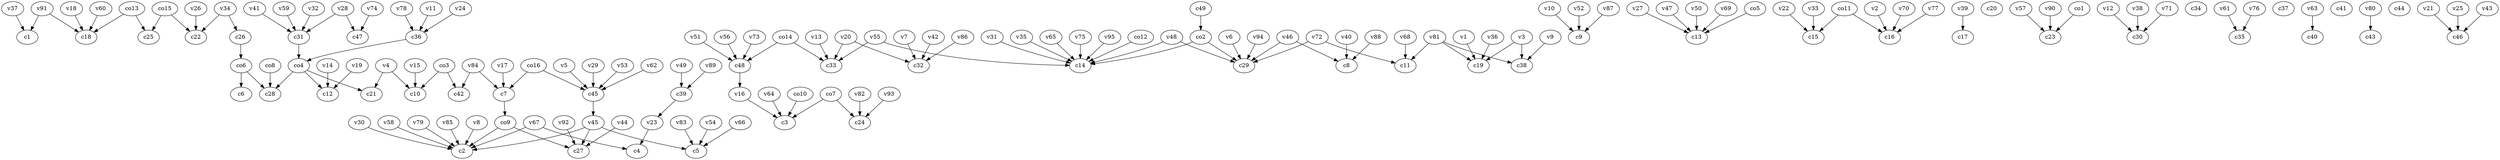 strict digraph  {
c1;
c2;
c3;
c4;
c5;
c6;
c7;
c8;
c9;
c10;
c11;
c12;
c13;
c14;
c15;
c16;
c17;
c18;
c19;
c20;
c21;
c22;
c23;
c24;
c25;
c26;
c27;
c28;
c29;
c30;
c31;
c32;
c33;
c34;
c35;
c36;
c37;
c38;
c39;
c40;
c41;
c42;
c43;
c44;
c45;
c46;
c47;
c48;
c49;
v1;
v2;
v3;
v4;
v5;
v6;
v7;
v8;
v9;
v10;
v11;
v12;
v13;
v14;
v15;
v16;
v17;
v18;
v19;
v20;
v21;
v22;
v23;
v24;
v25;
v26;
v27;
v28;
v29;
v30;
v31;
v32;
v33;
v34;
v35;
v36;
v37;
v38;
v39;
v40;
v41;
v42;
v43;
v44;
v45;
v46;
v47;
v48;
v49;
v50;
v51;
v52;
v53;
v54;
v55;
v56;
v57;
v58;
v59;
v60;
v61;
v62;
v63;
v64;
v65;
v66;
v67;
v68;
v69;
v70;
v71;
v72;
v73;
v74;
v75;
v76;
v77;
v78;
v79;
v80;
v81;
v82;
v83;
v84;
v85;
v86;
v87;
v88;
v89;
v90;
v91;
v92;
v93;
v94;
v95;
co1;
co2;
co3;
co4;
co5;
co6;
co7;
co8;
co9;
co10;
co11;
co12;
co13;
co14;
co15;
co16;
c7 -> co9  [weight=1];
c26 -> co6  [weight=1];
c31 -> co4  [weight=1];
c36 -> co4  [weight=1];
c39 -> v23  [weight=1];
c45 -> v45  [weight=1];
c48 -> v16  [weight=1];
c49 -> co2  [weight=1];
v1 -> c19  [weight=1];
v2 -> c16  [weight=1];
v3 -> c19  [weight=1];
v3 -> c38  [weight=1];
v4 -> c10  [weight=1];
v4 -> c21  [weight=1];
v5 -> c45  [weight=1];
v6 -> c29  [weight=1];
v7 -> c32  [weight=1];
v8 -> c2  [weight=1];
v9 -> c38  [weight=1];
v10 -> c9  [weight=1];
v11 -> c36  [weight=1];
v12 -> c30  [weight=1];
v13 -> c33  [weight=1];
v14 -> c12  [weight=1];
v15 -> c10  [weight=1];
v16 -> c3  [weight=1];
v17 -> c7  [weight=1];
v18 -> c18  [weight=1];
v19 -> c12  [weight=1];
v20 -> c32  [weight=1];
v20 -> c33  [weight=1];
v21 -> c46  [weight=1];
v22 -> c15  [weight=1];
v23 -> c4  [weight=1];
v24 -> c36  [weight=1];
v25 -> c46  [weight=1];
v26 -> c22  [weight=1];
v27 -> c13  [weight=1];
v28 -> c47  [weight=1];
v28 -> c31  [weight=1];
v29 -> c45  [weight=1];
v30 -> c2  [weight=1];
v31 -> c14  [weight=1];
v32 -> c31  [weight=1];
v33 -> c15  [weight=1];
v34 -> c26  [weight=1];
v34 -> c22  [weight=1];
v35 -> c14  [weight=1];
v36 -> c19  [weight=1];
v37 -> c1  [weight=1];
v38 -> c30  [weight=1];
v39 -> c17  [weight=1];
v40 -> c8  [weight=1];
v41 -> c31  [weight=1];
v42 -> c32  [weight=1];
v43 -> c46  [weight=1];
v44 -> c27  [weight=1];
v45 -> c27  [weight=1];
v45 -> c5  [weight=1];
v45 -> c2  [weight=1];
v46 -> c8  [weight=1];
v46 -> c29  [weight=1];
v47 -> c13  [weight=1];
v48 -> c14  [weight=1];
v48 -> c29  [weight=1];
v49 -> c39  [weight=1];
v50 -> c13  [weight=1];
v51 -> c48  [weight=1];
v52 -> c9  [weight=1];
v53 -> c45  [weight=1];
v54 -> c5  [weight=1];
v55 -> c33  [weight=1];
v55 -> c14  [weight=1];
v56 -> c48  [weight=1];
v57 -> c23  [weight=1];
v58 -> c2  [weight=1];
v59 -> c31  [weight=1];
v60 -> c18  [weight=1];
v61 -> c35  [weight=1];
v62 -> c45  [weight=1];
v63 -> c40  [weight=1];
v64 -> c3  [weight=1];
v65 -> c14  [weight=1];
v66 -> c5  [weight=1];
v67 -> c4  [weight=1];
v67 -> c2  [weight=1];
v68 -> c11  [weight=1];
v69 -> c13  [weight=1];
v70 -> c16  [weight=1];
v71 -> c30  [weight=1];
v72 -> c11  [weight=1];
v72 -> c29  [weight=1];
v73 -> c48  [weight=1];
v74 -> c47  [weight=1];
v75 -> c14  [weight=1];
v76 -> c35  [weight=1];
v77 -> c16  [weight=1];
v78 -> c36  [weight=1];
v79 -> c2  [weight=1];
v80 -> c43  [weight=1];
v81 -> c19  [weight=1];
v81 -> c38  [weight=1];
v81 -> c11  [weight=1];
v82 -> c24  [weight=1];
v83 -> c5  [weight=1];
v84 -> c7  [weight=1];
v84 -> c42  [weight=1];
v85 -> c2  [weight=1];
v86 -> c32  [weight=1];
v87 -> c9  [weight=1];
v88 -> c8  [weight=1];
v89 -> c39  [weight=1];
v90 -> c23  [weight=1];
v91 -> c1  [weight=1];
v91 -> c18  [weight=1];
v92 -> c27  [weight=1];
v93 -> c24  [weight=1];
v94 -> c29  [weight=1];
v95 -> c14  [weight=1];
co1 -> c23  [weight=1];
co2 -> c14  [weight=1];
co2 -> c29  [weight=1];
co3 -> c42  [weight=1];
co3 -> c10  [weight=1];
co4 -> c21  [weight=1];
co4 -> c28  [weight=1];
co4 -> c12  [weight=1];
co5 -> c13  [weight=1];
co6 -> c28  [weight=1];
co6 -> c6  [weight=1];
co7 -> c24  [weight=1];
co7 -> c3  [weight=1];
co8 -> c28  [weight=1];
co9 -> c2  [weight=1];
co9 -> c27  [weight=1];
co10 -> c3  [weight=1];
co11 -> c15  [weight=1];
co11 -> c16  [weight=1];
co12 -> c14  [weight=1];
co13 -> c18  [weight=1];
co13 -> c25  [weight=1];
co14 -> c48  [weight=1];
co14 -> c33  [weight=1];
co15 -> c22  [weight=1];
co15 -> c25  [weight=1];
co16 -> c45  [weight=1];
co16 -> c7  [weight=1];
}
